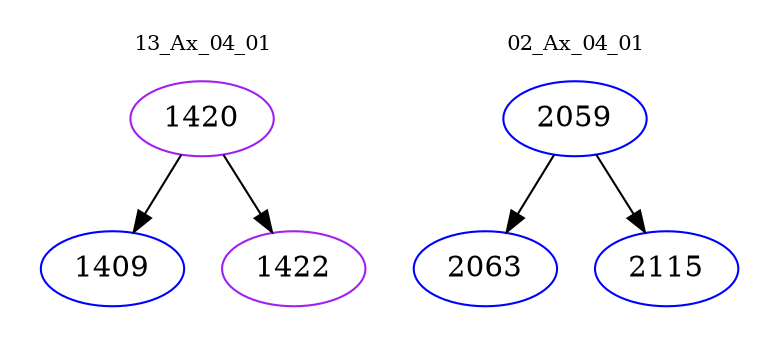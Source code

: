 digraph{
subgraph cluster_0 {
color = white
label = "13_Ax_04_01";
fontsize=10;
T0_1420 [label="1420", color="purple"]
T0_1420 -> T0_1409 [color="black"]
T0_1409 [label="1409", color="blue"]
T0_1420 -> T0_1422 [color="black"]
T0_1422 [label="1422", color="purple"]
}
subgraph cluster_1 {
color = white
label = "02_Ax_04_01";
fontsize=10;
T1_2059 [label="2059", color="blue"]
T1_2059 -> T1_2063 [color="black"]
T1_2063 [label="2063", color="blue"]
T1_2059 -> T1_2115 [color="black"]
T1_2115 [label="2115", color="blue"]
}
}
